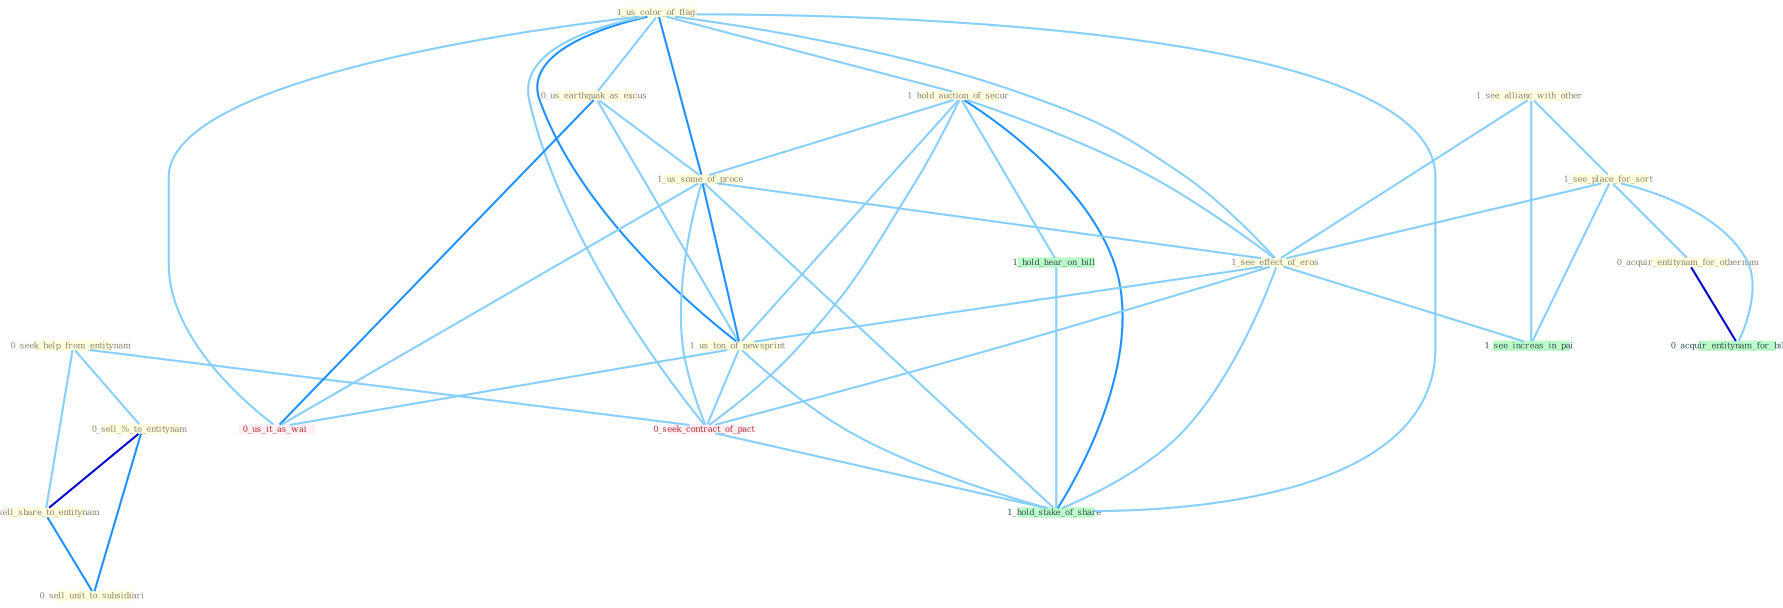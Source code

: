 Graph G{ 
    node
    [shape=polygon,style=filled,width=.5,height=.06,color="#BDFCC9",fixedsize=true,fontsize=4,
    fontcolor="#2f4f4f"];
    {node
    [color="#ffffe0", fontcolor="#8b7d6b"] "0_seek_help_from_entitynam " "1_us_color_of_flag " "0_us_earthquak_as_excus " "1_hold_auction_of_secur " "0_sell_%_to_entitynam " "1_see_allianc_with_other " "1_see_place_for_sort " "1_us_some_of_proce " "1_see_effect_of_eros " "0_sell_share_to_entitynam " "0_sell_unit_to_subsidiari " "1_us_ton_of_newsprint " "0_acquir_entitynam_for_othernum "}
{node [color="#fff0f5", fontcolor="#b22222"] "0_seek_contract_of_pact " "0_us_it_as_wai "}
edge [color="#B0E2FF"];

	"0_seek_help_from_entitynam " -- "0_sell_%_to_entitynam " [w="1", color="#87cefa" ];
	"0_seek_help_from_entitynam " -- "0_sell_share_to_entitynam " [w="1", color="#87cefa" ];
	"0_seek_help_from_entitynam " -- "0_seek_contract_of_pact " [w="1", color="#87cefa" ];
	"1_us_color_of_flag " -- "0_us_earthquak_as_excus " [w="1", color="#87cefa" ];
	"1_us_color_of_flag " -- "1_hold_auction_of_secur " [w="1", color="#87cefa" ];
	"1_us_color_of_flag " -- "1_us_some_of_proce " [w="2", color="#1e90ff" , len=0.8];
	"1_us_color_of_flag " -- "1_see_effect_of_eros " [w="1", color="#87cefa" ];
	"1_us_color_of_flag " -- "1_us_ton_of_newsprint " [w="2", color="#1e90ff" , len=0.8];
	"1_us_color_of_flag " -- "0_seek_contract_of_pact " [w="1", color="#87cefa" ];
	"1_us_color_of_flag " -- "0_us_it_as_wai " [w="1", color="#87cefa" ];
	"1_us_color_of_flag " -- "1_hold_stake_of_share " [w="1", color="#87cefa" ];
	"0_us_earthquak_as_excus " -- "1_us_some_of_proce " [w="1", color="#87cefa" ];
	"0_us_earthquak_as_excus " -- "1_us_ton_of_newsprint " [w="1", color="#87cefa" ];
	"0_us_earthquak_as_excus " -- "0_us_it_as_wai " [w="2", color="#1e90ff" , len=0.8];
	"1_hold_auction_of_secur " -- "1_us_some_of_proce " [w="1", color="#87cefa" ];
	"1_hold_auction_of_secur " -- "1_see_effect_of_eros " [w="1", color="#87cefa" ];
	"1_hold_auction_of_secur " -- "1_us_ton_of_newsprint " [w="1", color="#87cefa" ];
	"1_hold_auction_of_secur " -- "0_seek_contract_of_pact " [w="1", color="#87cefa" ];
	"1_hold_auction_of_secur " -- "1_hold_hear_on_bill " [w="1", color="#87cefa" ];
	"1_hold_auction_of_secur " -- "1_hold_stake_of_share " [w="2", color="#1e90ff" , len=0.8];
	"0_sell_%_to_entitynam " -- "0_sell_share_to_entitynam " [w="3", color="#0000cd" , len=0.6];
	"0_sell_%_to_entitynam " -- "0_sell_unit_to_subsidiari " [w="2", color="#1e90ff" , len=0.8];
	"1_see_allianc_with_other " -- "1_see_place_for_sort " [w="1", color="#87cefa" ];
	"1_see_allianc_with_other " -- "1_see_effect_of_eros " [w="1", color="#87cefa" ];
	"1_see_allianc_with_other " -- "1_see_increas_in_pai " [w="1", color="#87cefa" ];
	"1_see_place_for_sort " -- "1_see_effect_of_eros " [w="1", color="#87cefa" ];
	"1_see_place_for_sort " -- "0_acquir_entitynam_for_othernum " [w="1", color="#87cefa" ];
	"1_see_place_for_sort " -- "0_acquir_entitynam_for_billion " [w="1", color="#87cefa" ];
	"1_see_place_for_sort " -- "1_see_increas_in_pai " [w="1", color="#87cefa" ];
	"1_us_some_of_proce " -- "1_see_effect_of_eros " [w="1", color="#87cefa" ];
	"1_us_some_of_proce " -- "1_us_ton_of_newsprint " [w="2", color="#1e90ff" , len=0.8];
	"1_us_some_of_proce " -- "0_seek_contract_of_pact " [w="1", color="#87cefa" ];
	"1_us_some_of_proce " -- "0_us_it_as_wai " [w="1", color="#87cefa" ];
	"1_us_some_of_proce " -- "1_hold_stake_of_share " [w="1", color="#87cefa" ];
	"1_see_effect_of_eros " -- "1_us_ton_of_newsprint " [w="1", color="#87cefa" ];
	"1_see_effect_of_eros " -- "0_seek_contract_of_pact " [w="1", color="#87cefa" ];
	"1_see_effect_of_eros " -- "1_see_increas_in_pai " [w="1", color="#87cefa" ];
	"1_see_effect_of_eros " -- "1_hold_stake_of_share " [w="1", color="#87cefa" ];
	"0_sell_share_to_entitynam " -- "0_sell_unit_to_subsidiari " [w="2", color="#1e90ff" , len=0.8];
	"1_us_ton_of_newsprint " -- "0_seek_contract_of_pact " [w="1", color="#87cefa" ];
	"1_us_ton_of_newsprint " -- "0_us_it_as_wai " [w="1", color="#87cefa" ];
	"1_us_ton_of_newsprint " -- "1_hold_stake_of_share " [w="1", color="#87cefa" ];
	"0_acquir_entitynam_for_othernum " -- "0_acquir_entitynam_for_billion " [w="3", color="#0000cd" , len=0.6];
	"0_seek_contract_of_pact " -- "1_hold_stake_of_share " [w="1", color="#87cefa" ];
	"1_hold_hear_on_bill " -- "1_hold_stake_of_share " [w="1", color="#87cefa" ];
}
